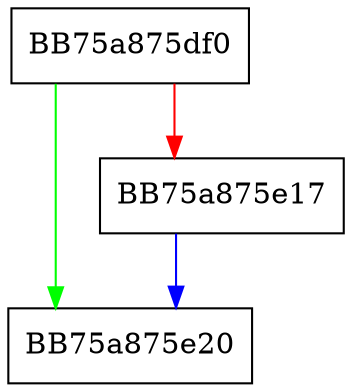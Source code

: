 digraph LoadModMonEnforceSecureDLLListDbVar {
  node [shape="box"];
  graph [splines=ortho];
  BB75a875df0 -> BB75a875e20 [color="green"];
  BB75a875df0 -> BB75a875e17 [color="red"];
  BB75a875e17 -> BB75a875e20 [color="blue"];
}